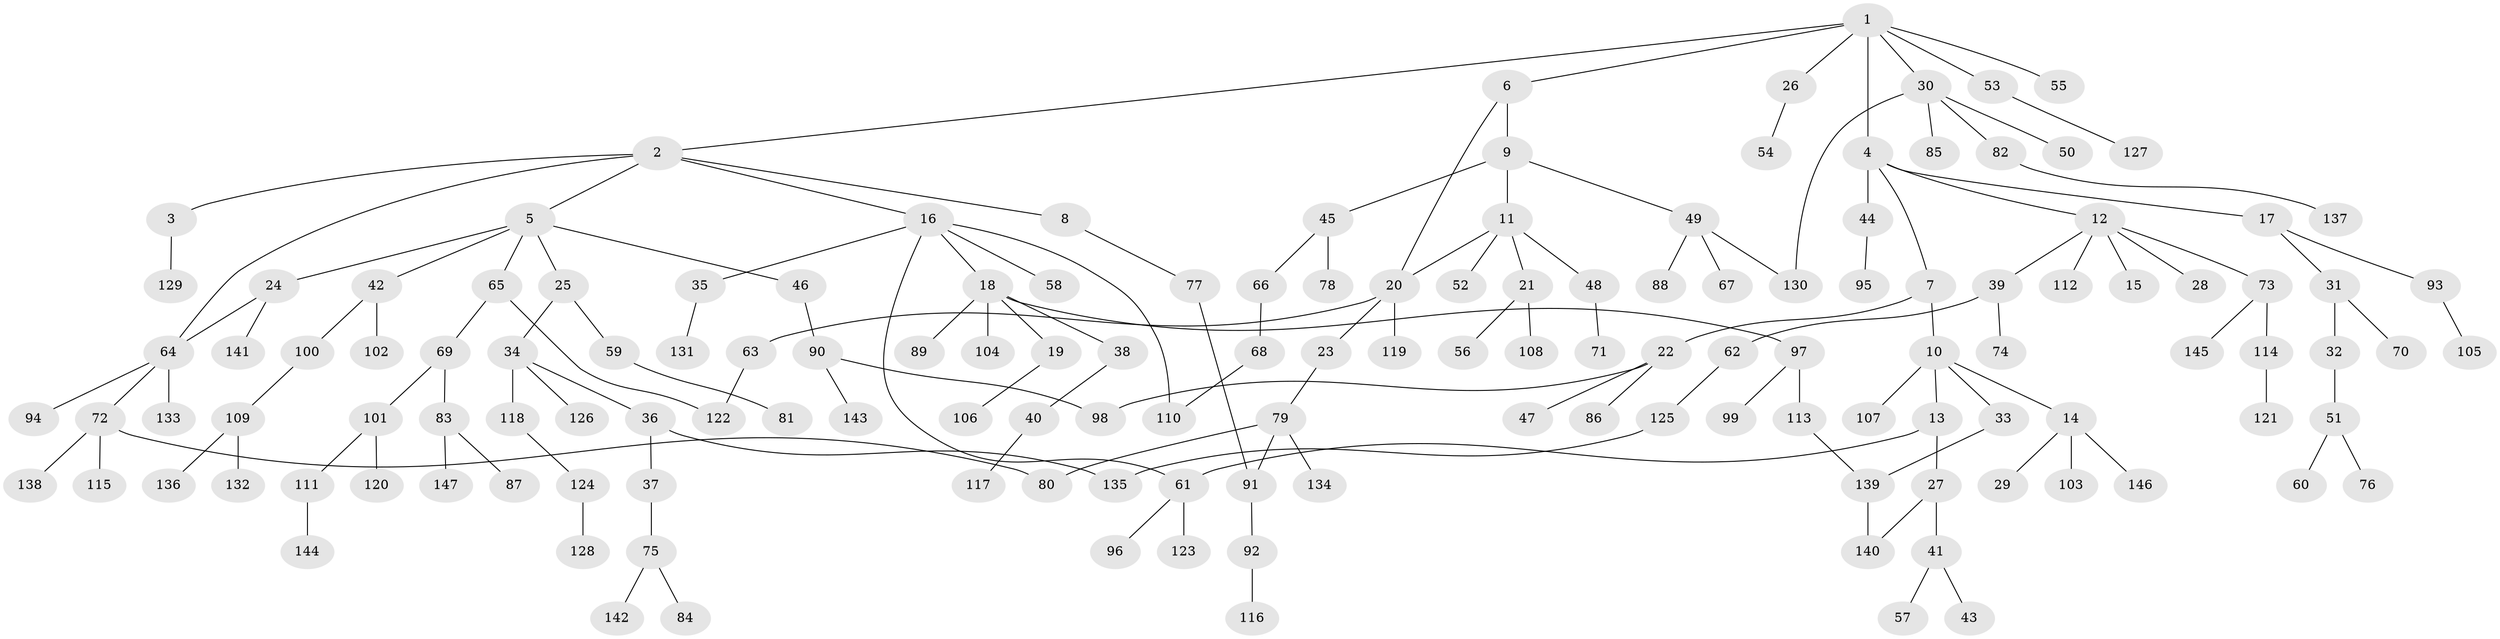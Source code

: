// Generated by graph-tools (version 1.1) at 2025/34/03/09/25 02:34:00]
// undirected, 147 vertices, 158 edges
graph export_dot {
graph [start="1"]
  node [color=gray90,style=filled];
  1;
  2;
  3;
  4;
  5;
  6;
  7;
  8;
  9;
  10;
  11;
  12;
  13;
  14;
  15;
  16;
  17;
  18;
  19;
  20;
  21;
  22;
  23;
  24;
  25;
  26;
  27;
  28;
  29;
  30;
  31;
  32;
  33;
  34;
  35;
  36;
  37;
  38;
  39;
  40;
  41;
  42;
  43;
  44;
  45;
  46;
  47;
  48;
  49;
  50;
  51;
  52;
  53;
  54;
  55;
  56;
  57;
  58;
  59;
  60;
  61;
  62;
  63;
  64;
  65;
  66;
  67;
  68;
  69;
  70;
  71;
  72;
  73;
  74;
  75;
  76;
  77;
  78;
  79;
  80;
  81;
  82;
  83;
  84;
  85;
  86;
  87;
  88;
  89;
  90;
  91;
  92;
  93;
  94;
  95;
  96;
  97;
  98;
  99;
  100;
  101;
  102;
  103;
  104;
  105;
  106;
  107;
  108;
  109;
  110;
  111;
  112;
  113;
  114;
  115;
  116;
  117;
  118;
  119;
  120;
  121;
  122;
  123;
  124;
  125;
  126;
  127;
  128;
  129;
  130;
  131;
  132;
  133;
  134;
  135;
  136;
  137;
  138;
  139;
  140;
  141;
  142;
  143;
  144;
  145;
  146;
  147;
  1 -- 2;
  1 -- 4;
  1 -- 6;
  1 -- 26;
  1 -- 30;
  1 -- 53;
  1 -- 55;
  2 -- 3;
  2 -- 5;
  2 -- 8;
  2 -- 16;
  2 -- 64;
  3 -- 129;
  4 -- 7;
  4 -- 12;
  4 -- 17;
  4 -- 44;
  5 -- 24;
  5 -- 25;
  5 -- 42;
  5 -- 46;
  5 -- 65;
  6 -- 9;
  6 -- 20;
  7 -- 10;
  7 -- 22;
  8 -- 77;
  9 -- 11;
  9 -- 45;
  9 -- 49;
  10 -- 13;
  10 -- 14;
  10 -- 33;
  10 -- 107;
  11 -- 20;
  11 -- 21;
  11 -- 48;
  11 -- 52;
  12 -- 15;
  12 -- 28;
  12 -- 39;
  12 -- 73;
  12 -- 112;
  13 -- 27;
  13 -- 61;
  14 -- 29;
  14 -- 103;
  14 -- 146;
  16 -- 18;
  16 -- 35;
  16 -- 58;
  16 -- 61;
  16 -- 110;
  17 -- 31;
  17 -- 93;
  18 -- 19;
  18 -- 38;
  18 -- 89;
  18 -- 97;
  18 -- 104;
  19 -- 106;
  20 -- 23;
  20 -- 63;
  20 -- 119;
  21 -- 56;
  21 -- 108;
  22 -- 47;
  22 -- 86;
  22 -- 98;
  23 -- 79;
  24 -- 64;
  24 -- 141;
  25 -- 34;
  25 -- 59;
  26 -- 54;
  27 -- 41;
  27 -- 140;
  30 -- 50;
  30 -- 82;
  30 -- 85;
  30 -- 130;
  31 -- 32;
  31 -- 70;
  32 -- 51;
  33 -- 139;
  34 -- 36;
  34 -- 118;
  34 -- 126;
  35 -- 131;
  36 -- 37;
  36 -- 135;
  37 -- 75;
  38 -- 40;
  39 -- 62;
  39 -- 74;
  40 -- 117;
  41 -- 43;
  41 -- 57;
  42 -- 100;
  42 -- 102;
  44 -- 95;
  45 -- 66;
  45 -- 78;
  46 -- 90;
  48 -- 71;
  49 -- 67;
  49 -- 88;
  49 -- 130;
  51 -- 60;
  51 -- 76;
  53 -- 127;
  59 -- 81;
  61 -- 96;
  61 -- 123;
  62 -- 125;
  63 -- 122;
  64 -- 72;
  64 -- 94;
  64 -- 133;
  65 -- 69;
  65 -- 122;
  66 -- 68;
  68 -- 110;
  69 -- 83;
  69 -- 101;
  72 -- 115;
  72 -- 138;
  72 -- 80;
  73 -- 114;
  73 -- 145;
  75 -- 84;
  75 -- 142;
  77 -- 91;
  79 -- 80;
  79 -- 134;
  79 -- 91;
  82 -- 137;
  83 -- 87;
  83 -- 147;
  90 -- 143;
  90 -- 98;
  91 -- 92;
  92 -- 116;
  93 -- 105;
  97 -- 99;
  97 -- 113;
  100 -- 109;
  101 -- 111;
  101 -- 120;
  109 -- 132;
  109 -- 136;
  111 -- 144;
  113 -- 139;
  114 -- 121;
  118 -- 124;
  124 -- 128;
  125 -- 135;
  139 -- 140;
}
